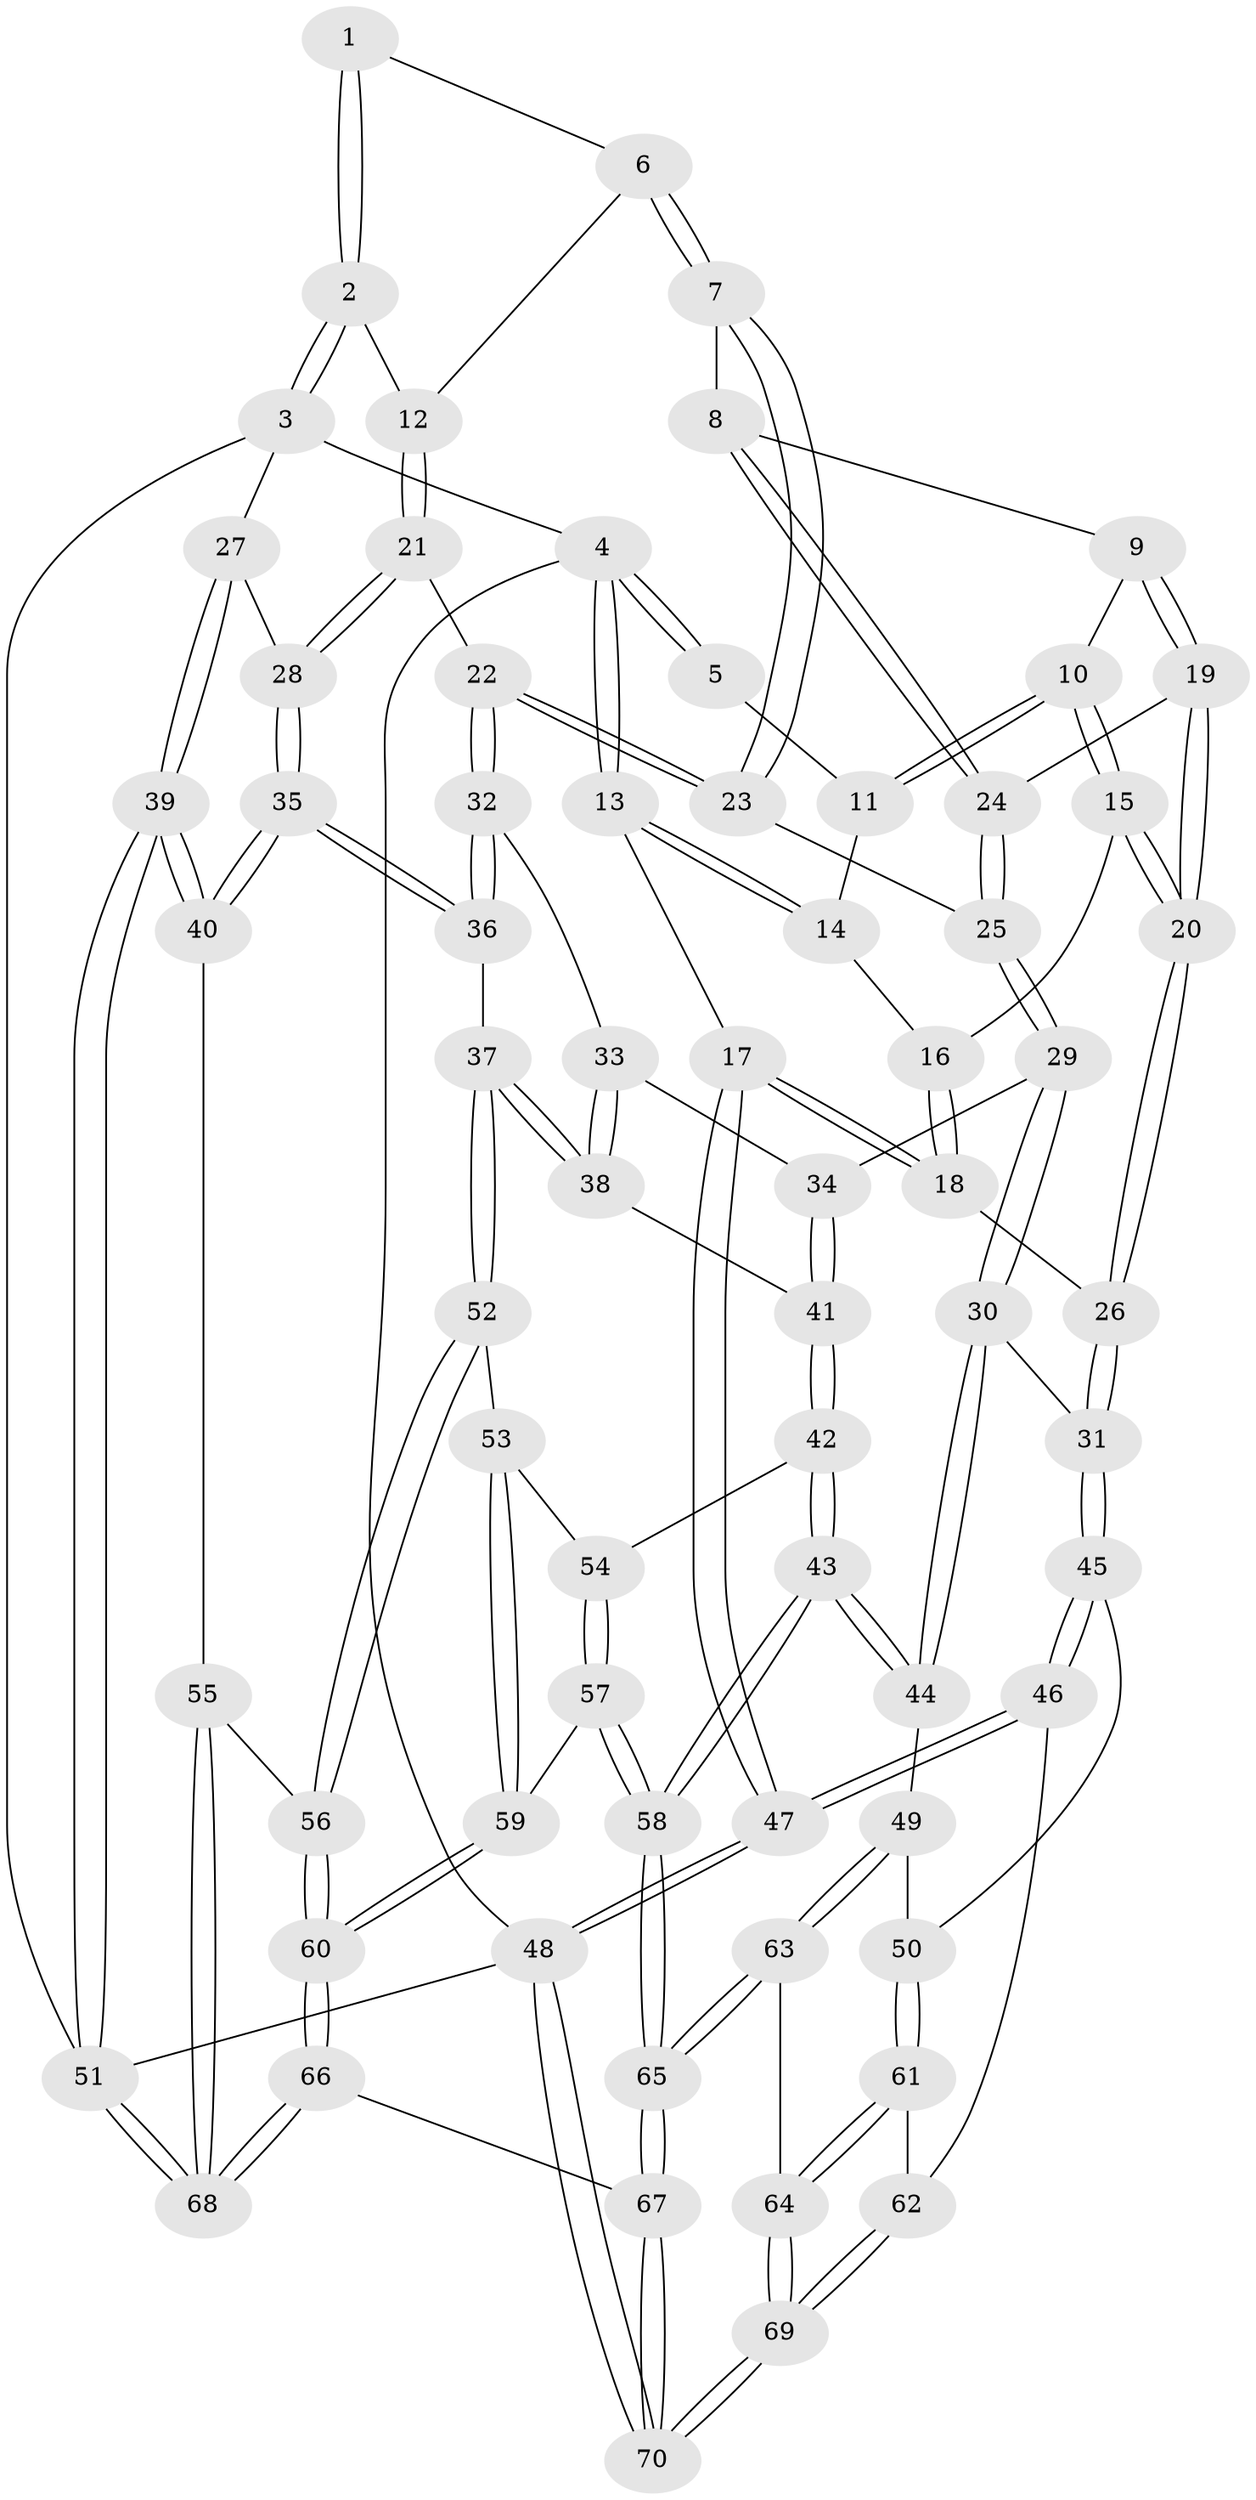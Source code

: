 // Generated by graph-tools (version 1.1) at 2025/27/03/09/25 03:27:17]
// undirected, 70 vertices, 172 edges
graph export_dot {
graph [start="1"]
  node [color=gray90,style=filled];
  1 [pos="+0.616224393158136+0"];
  2 [pos="+1+0"];
  3 [pos="+1+0"];
  4 [pos="+0+0"];
  5 [pos="+0.35687431267459685+0"];
  6 [pos="+0.6056345084802008+0"];
  7 [pos="+0.5264354224517699+0.21468114671030358"];
  8 [pos="+0.45275252386932874+0.23047500713786834"];
  9 [pos="+0.3760051850246471+0.20864110149330414"];
  10 [pos="+0.33097131641624766+0.18919889515480587"];
  11 [pos="+0.25703556910543485+0.08464296493016328"];
  12 [pos="+0.8064998496919925+0.24725154451854703"];
  13 [pos="+0+0"];
  14 [pos="+0.1708980734400282+0.11465340185397593"];
  15 [pos="+0.20689580475911867+0.31577127791730614"];
  16 [pos="+0.1312581298387681+0.19601055406141285"];
  17 [pos="+0+0.23997301729314086"];
  18 [pos="+0+0.2682117311367531"];
  19 [pos="+0.26832381288861656+0.3909671728744785"];
  20 [pos="+0.20064887897017006+0.4198081582083618"];
  21 [pos="+0.7815980288961922+0.3533626769823022"];
  22 [pos="+0.6471125439373054+0.36475481577084135"];
  23 [pos="+0.6187600411847789+0.34087174778420426"];
  24 [pos="+0.3845158845441554+0.36090416333912717"];
  25 [pos="+0.42537724102287006+0.43649034637698064"];
  26 [pos="+0.19132142326844825+0.4363230978185181"];
  27 [pos="+1+0.25734296432653103"];
  28 [pos="+0.826615107306421+0.3842458478247359"];
  29 [pos="+0.4150019617717166+0.4981792956615966"];
  30 [pos="+0.3810635879203187+0.5137058768374583"];
  31 [pos="+0.1914085936727781+0.4671831316134256"];
  32 [pos="+0.6196290566297644+0.455828758294117"];
  33 [pos="+0.6061084404237213+0.4730702735964943"];
  34 [pos="+0.4775115635766124+0.5242886672591313"];
  35 [pos="+0.8975186988363086+0.6254659891246878"];
  36 [pos="+0.7667210966947957+0.645279051314118"];
  37 [pos="+0.6795999581656014+0.6965744683985627"];
  38 [pos="+0.5942325037296403+0.6075082909227801"];
  39 [pos="+1+0.7156464749227492"];
  40 [pos="+1+0.6976908650528864"];
  41 [pos="+0.4931083343900021+0.6360761814578718"];
  42 [pos="+0.47144448079744106+0.6703431786279518"];
  43 [pos="+0.389539337706028+0.7369071527960088"];
  44 [pos="+0.3714665748788245+0.7314357050926558"];
  45 [pos="+0.10772770749871767+0.6340118620735179"];
  46 [pos="+0+0.7119059428874035"];
  47 [pos="+0+0.7149582680714975"];
  48 [pos="+0+1"];
  49 [pos="+0.2972686996701372+0.7357271693835459"];
  50 [pos="+0.22255808785051473+0.7084450084943614"];
  51 [pos="+1+1"];
  52 [pos="+0.6770477432560852+0.7016025956505452"];
  53 [pos="+0.6668754912413027+0.7112601991044061"];
  54 [pos="+0.642252377757888+0.7247969706936566"];
  55 [pos="+0.8645526041665224+0.8337584710815018"];
  56 [pos="+0.7592376520775196+0.8285813632912141"];
  57 [pos="+0.5898505487523814+0.7811368139016308"];
  58 [pos="+0.4852372287733569+0.858961049600801"];
  59 [pos="+0.6804947146503966+0.8688038875756525"];
  60 [pos="+0.6872111893080668+0.8902017962746445"];
  61 [pos="+0.17502064641013357+0.888221170441316"];
  62 [pos="+0.11102868605914962+0.8992550284890743"];
  63 [pos="+0.2734819258870015+0.924034128751783"];
  64 [pos="+0.2225394162947698+0.933605019494023"];
  65 [pos="+0.5390407418030774+1"];
  66 [pos="+0.5780837691440375+1"];
  67 [pos="+0.5447996443800914+1"];
  68 [pos="+0.7350470307136757+1"];
  69 [pos="+0.141317563639227+1"];
  70 [pos="+0.04177289296405026+1"];
  1 -- 2;
  1 -- 2;
  1 -- 6;
  2 -- 3;
  2 -- 3;
  2 -- 12;
  3 -- 4;
  3 -- 27;
  3 -- 51;
  4 -- 5;
  4 -- 5;
  4 -- 13;
  4 -- 13;
  4 -- 48;
  5 -- 11;
  6 -- 7;
  6 -- 7;
  6 -- 12;
  7 -- 8;
  7 -- 23;
  7 -- 23;
  8 -- 9;
  8 -- 24;
  8 -- 24;
  9 -- 10;
  9 -- 19;
  9 -- 19;
  10 -- 11;
  10 -- 11;
  10 -- 15;
  10 -- 15;
  11 -- 14;
  12 -- 21;
  12 -- 21;
  13 -- 14;
  13 -- 14;
  13 -- 17;
  14 -- 16;
  15 -- 16;
  15 -- 20;
  15 -- 20;
  16 -- 18;
  16 -- 18;
  17 -- 18;
  17 -- 18;
  17 -- 47;
  17 -- 47;
  18 -- 26;
  19 -- 20;
  19 -- 20;
  19 -- 24;
  20 -- 26;
  20 -- 26;
  21 -- 22;
  21 -- 28;
  21 -- 28;
  22 -- 23;
  22 -- 23;
  22 -- 32;
  22 -- 32;
  23 -- 25;
  24 -- 25;
  24 -- 25;
  25 -- 29;
  25 -- 29;
  26 -- 31;
  26 -- 31;
  27 -- 28;
  27 -- 39;
  27 -- 39;
  28 -- 35;
  28 -- 35;
  29 -- 30;
  29 -- 30;
  29 -- 34;
  30 -- 31;
  30 -- 44;
  30 -- 44;
  31 -- 45;
  31 -- 45;
  32 -- 33;
  32 -- 36;
  32 -- 36;
  33 -- 34;
  33 -- 38;
  33 -- 38;
  34 -- 41;
  34 -- 41;
  35 -- 36;
  35 -- 36;
  35 -- 40;
  35 -- 40;
  36 -- 37;
  37 -- 38;
  37 -- 38;
  37 -- 52;
  37 -- 52;
  38 -- 41;
  39 -- 40;
  39 -- 40;
  39 -- 51;
  39 -- 51;
  40 -- 55;
  41 -- 42;
  41 -- 42;
  42 -- 43;
  42 -- 43;
  42 -- 54;
  43 -- 44;
  43 -- 44;
  43 -- 58;
  43 -- 58;
  44 -- 49;
  45 -- 46;
  45 -- 46;
  45 -- 50;
  46 -- 47;
  46 -- 47;
  46 -- 62;
  47 -- 48;
  47 -- 48;
  48 -- 70;
  48 -- 70;
  48 -- 51;
  49 -- 50;
  49 -- 63;
  49 -- 63;
  50 -- 61;
  50 -- 61;
  51 -- 68;
  51 -- 68;
  52 -- 53;
  52 -- 56;
  52 -- 56;
  53 -- 54;
  53 -- 59;
  53 -- 59;
  54 -- 57;
  54 -- 57;
  55 -- 56;
  55 -- 68;
  55 -- 68;
  56 -- 60;
  56 -- 60;
  57 -- 58;
  57 -- 58;
  57 -- 59;
  58 -- 65;
  58 -- 65;
  59 -- 60;
  59 -- 60;
  60 -- 66;
  60 -- 66;
  61 -- 62;
  61 -- 64;
  61 -- 64;
  62 -- 69;
  62 -- 69;
  63 -- 64;
  63 -- 65;
  63 -- 65;
  64 -- 69;
  64 -- 69;
  65 -- 67;
  65 -- 67;
  66 -- 67;
  66 -- 68;
  66 -- 68;
  67 -- 70;
  67 -- 70;
  69 -- 70;
  69 -- 70;
}
